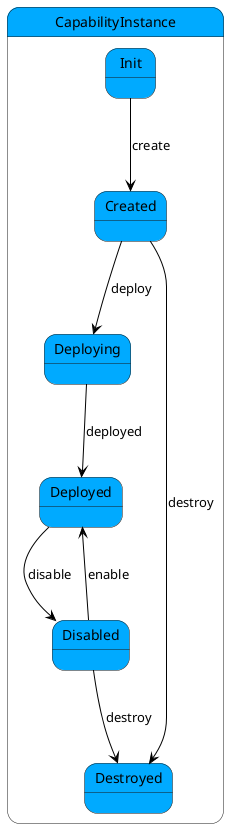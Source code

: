 @startuml



state CapabilityInstance #00aaff {

    state Init #00aaff {
    }

    state Created #00aaff {
    }

    state Deploying #00aaff {
    }

    state Deployed #00aaff {
    }

    state Disabled #00aaff {
    }

    state Destroyed #00aaff {
    }




Init -[#black]--> Created : create

Created -[#black]--> Deploying : deploy

Created -[#black]--> Destroyed : destroy

Deploying -[#black]--> Deployed : deployed

Deployed -[#black]--> Disabled : disable

Disabled -[#black]--> Deployed : enable

Disabled -[#black]--> Destroyed : destroy

}


@enduml
